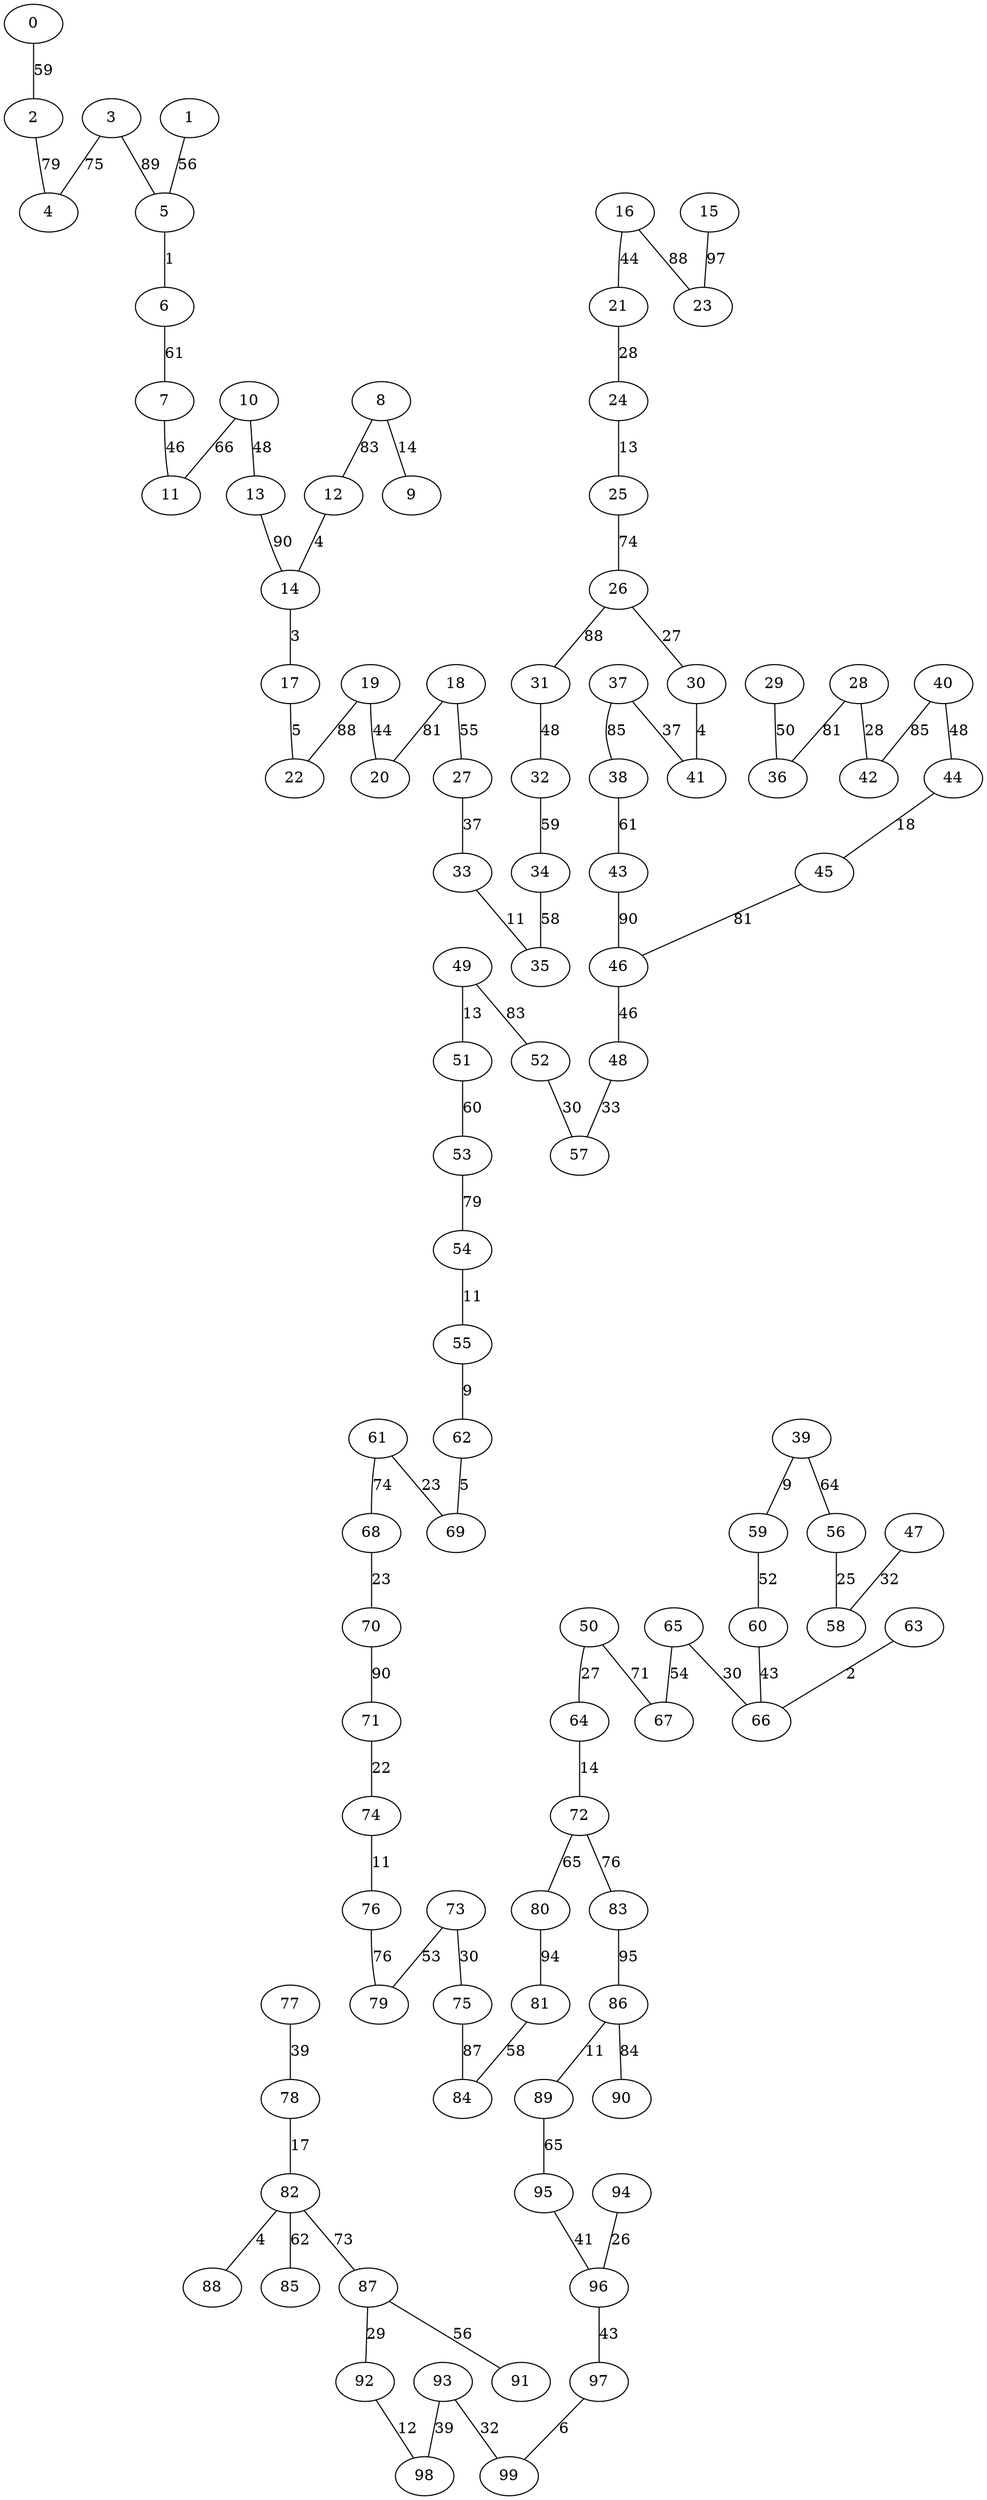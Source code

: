 graph {
  0 [label="0"];
  1 [label="1"];
  2 [label="2"];
  3 [label="3"];
  4 [label="4"];
  5 [label="5"];
  6 [label="6"];
  7 [label="7"];
  8 [label="8"];
  9 [label="9"];
  10 [label="10"];
  11 [label="11"];
  12 [label="12"];
  13 [label="13"];
  14 [label="14"];
  15 [label="15"];
  16 [label="16"];
  17 [label="17"];
  18 [label="18"];
  19 [label="19"];
  20 [label="20"];
  21 [label="21"];
  22 [label="22"];
  23 [label="23"];
  24 [label="24"];
  25 [label="25"];
  26 [label="26"];
  27 [label="27"];
  28 [label="28"];
  29 [label="29"];
  30 [label="30"];
  31 [label="31"];
  32 [label="32"];
  33 [label="33"];
  34 [label="34"];
  35 [label="35"];
  36 [label="36"];
  37 [label="37"];
  38 [label="38"];
  39 [label="39"];
  40 [label="40"];
  41 [label="41"];
  42 [label="42"];
  43 [label="43"];
  44 [label="44"];
  45 [label="45"];
  46 [label="46"];
  47 [label="47"];
  48 [label="48"];
  49 [label="49"];
  50 [label="50"];
  51 [label="51"];
  52 [label="52"];
  53 [label="53"];
  54 [label="54"];
  55 [label="55"];
  56 [label="56"];
  57 [label="57"];
  58 [label="58"];
  59 [label="59"];
  60 [label="60"];
  61 [label="61"];
  62 [label="62"];
  63 [label="63"];
  64 [label="64"];
  65 [label="65"];
  66 [label="66"];
  67 [label="67"];
  68 [label="68"];
  69 [label="69"];
  70 [label="70"];
  71 [label="71"];
  72 [label="72"];
  73 [label="73"];
  74 [label="74"];
  75 [label="75"];
  76 [label="76"];
  77 [label="77"];
  78 [label="78"];
  79 [label="79"];
  80 [label="80"];
  81 [label="81"];
  82 [label="82"];
  83 [label="83"];
  84 [label="84"];
  85 [label="85"];
  86 [label="86"];
  87 [label="87"];
  88 [label="88"];
  89 [label="89"];
  90 [label="90"];
  91 [label="91"];
  92 [label="92"];
  93 [label="93"];
  94 [label="94"];
  95 [label="95"];
  96 [label="96"];
  97 [label="97"];
  98 [label="98"];
  99 [label="99"];
  0 -- 2 [label="59"];
  1 -- 5 [label="56"];
  2 -- 4 [label="79"];
  3 -- 5 [label="89"];
  3 -- 4 [label="75"];
  5 -- 6 [label="1"];
  6 -- 7 [label="61"];
  7 -- 11 [label="46"];
  8 -- 9 [label="14"];
  8 -- 12 [label="83"];
  10 -- 11 [label="66"];
  10 -- 13 [label="48"];
  12 -- 14 [label="4"];
  13 -- 14 [label="90"];
  14 -- 17 [label="3"];
  15 -- 23 [label="97"];
  16 -- 23 [label="88"];
  16 -- 21 [label="44"];
  17 -- 22 [label="5"];
  18 -- 20 [label="81"];
  18 -- 27 [label="55"];
  19 -- 20 [label="44"];
  19 -- 22 [label="88"];
  21 -- 24 [label="28"];
  24 -- 25 [label="13"];
  25 -- 26 [label="74"];
  26 -- 31 [label="88"];
  26 -- 30 [label="27"];
  27 -- 33 [label="37"];
  28 -- 42 [label="28"];
  28 -- 36 [label="81"];
  29 -- 36 [label="50"];
  30 -- 41 [label="4"];
  31 -- 32 [label="48"];
  32 -- 34 [label="59"];
  33 -- 35 [label="11"];
  34 -- 35 [label="58"];
  37 -- 41 [label="37"];
  37 -- 38 [label="85"];
  38 -- 43 [label="61"];
  39 -- 56 [label="64"];
  39 -- 59 [label="9"];
  40 -- 42 [label="85"];
  40 -- 44 [label="48"];
  43 -- 46 [label="90"];
  44 -- 45 [label="18"];
  45 -- 46 [label="81"];
  46 -- 48 [label="46"];
  47 -- 58 [label="32"];
  48 -- 57 [label="33"];
  49 -- 51 [label="13"];
  49 -- 52 [label="83"];
  50 -- 67 [label="71"];
  50 -- 64 [label="27"];
  51 -- 53 [label="60"];
  52 -- 57 [label="30"];
  53 -- 54 [label="79"];
  54 -- 55 [label="11"];
  55 -- 62 [label="9"];
  56 -- 58 [label="25"];
  59 -- 60 [label="52"];
  60 -- 66 [label="43"];
  61 -- 68 [label="74"];
  61 -- 69 [label="23"];
  62 -- 69 [label="5"];
  63 -- 66 [label="2"];
  64 -- 72 [label="14"];
  65 -- 67 [label="54"];
  65 -- 66 [label="30"];
  68 -- 70 [label="23"];
  70 -- 71 [label="90"];
  71 -- 74 [label="22"];
  72 -- 83 [label="76"];
  72 -- 80 [label="65"];
  73 -- 79 [label="53"];
  73 -- 75 [label="30"];
  74 -- 76 [label="11"];
  75 -- 84 [label="87"];
  76 -- 79 [label="76"];
  77 -- 78 [label="39"];
  78 -- 82 [label="17"];
  80 -- 81 [label="94"];
  81 -- 84 [label="58"];
  82 -- 87 [label="73"];
  82 -- 85 [label="62"];
  82 -- 88 [label="4"];
  83 -- 86 [label="95"];
  86 -- 90 [label="84"];
  86 -- 89 [label="11"];
  87 -- 91 [label="56"];
  87 -- 92 [label="29"];
  89 -- 95 [label="65"];
  92 -- 98 [label="12"];
  93 -- 98 [label="39"];
  93 -- 99 [label="32"];
  94 -- 96 [label="26"];
  95 -- 96 [label="41"];
  96 -- 97 [label="43"];
  97 -- 99 [label="6"];
}